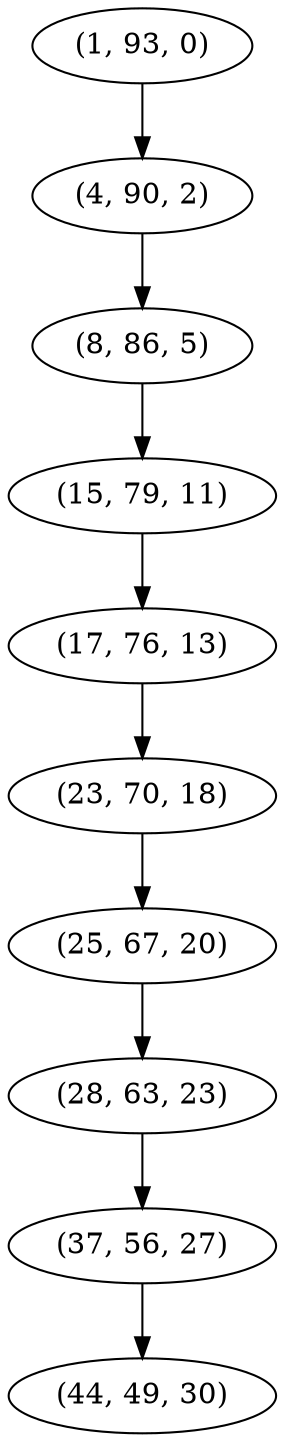 digraph tree {
    "(1, 93, 0)";
    "(4, 90, 2)";
    "(8, 86, 5)";
    "(15, 79, 11)";
    "(17, 76, 13)";
    "(23, 70, 18)";
    "(25, 67, 20)";
    "(28, 63, 23)";
    "(37, 56, 27)";
    "(44, 49, 30)";
    "(1, 93, 0)" -> "(4, 90, 2)";
    "(4, 90, 2)" -> "(8, 86, 5)";
    "(8, 86, 5)" -> "(15, 79, 11)";
    "(15, 79, 11)" -> "(17, 76, 13)";
    "(17, 76, 13)" -> "(23, 70, 18)";
    "(23, 70, 18)" -> "(25, 67, 20)";
    "(25, 67, 20)" -> "(28, 63, 23)";
    "(28, 63, 23)" -> "(37, 56, 27)";
    "(37, 56, 27)" -> "(44, 49, 30)";
}
